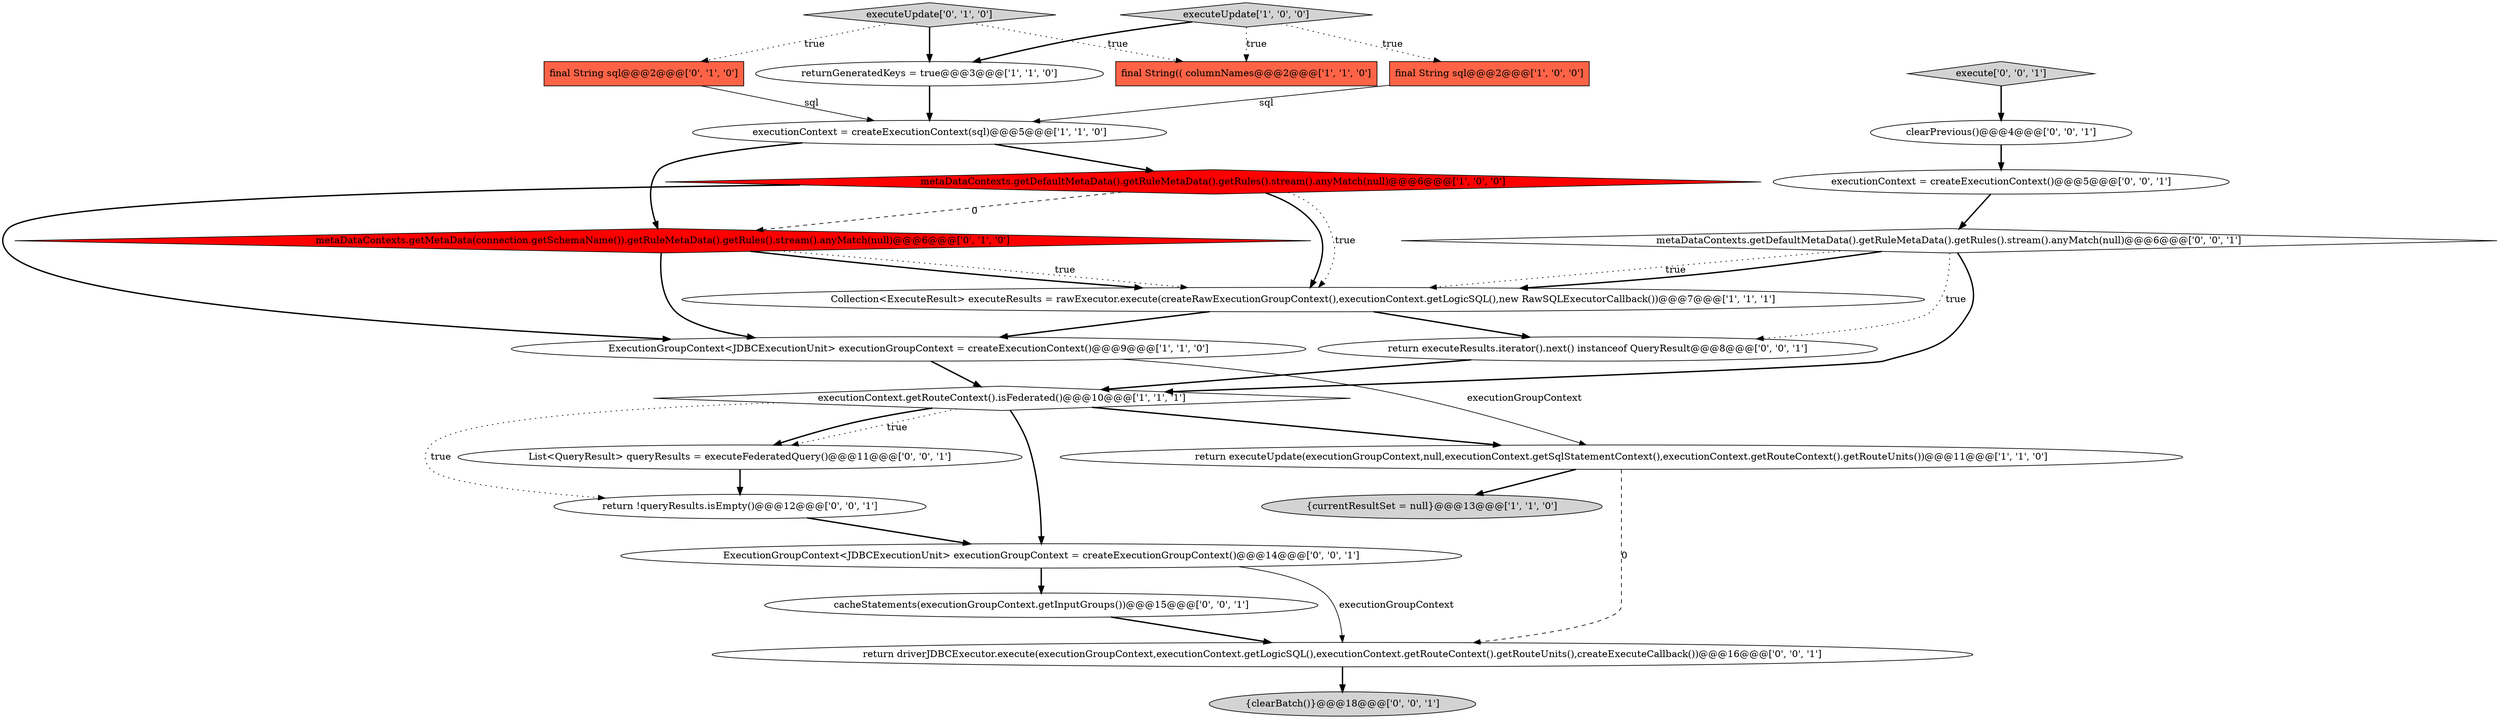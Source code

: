 digraph {
21 [style = filled, label = "clearPrevious()@@@4@@@['0', '0', '1']", fillcolor = white, shape = ellipse image = "AAA0AAABBB3BBB"];
11 [style = filled, label = "final String sql@@@2@@@['0', '1', '0']", fillcolor = tomato, shape = box image = "AAA0AAABBB2BBB"];
14 [style = filled, label = "cacheStatements(executionGroupContext.getInputGroups())@@@15@@@['0', '0', '1']", fillcolor = white, shape = ellipse image = "AAA0AAABBB3BBB"];
20 [style = filled, label = "executionContext = createExecutionContext()@@@5@@@['0', '0', '1']", fillcolor = white, shape = ellipse image = "AAA0AAABBB3BBB"];
13 [style = filled, label = "executeUpdate['0', '1', '0']", fillcolor = lightgray, shape = diamond image = "AAA0AAABBB2BBB"];
22 [style = filled, label = "{clearBatch()}@@@18@@@['0', '0', '1']", fillcolor = lightgray, shape = ellipse image = "AAA0AAABBB3BBB"];
5 [style = filled, label = "Collection<ExecuteResult> executeResults = rawExecutor.execute(createRawExecutionGroupContext(),executionContext.getLogicSQL(),new RawSQLExecutorCallback())@@@7@@@['1', '1', '1']", fillcolor = white, shape = ellipse image = "AAA0AAABBB1BBB"];
8 [style = filled, label = "{currentResultSet = null}@@@13@@@['1', '1', '0']", fillcolor = lightgray, shape = ellipse image = "AAA0AAABBB1BBB"];
0 [style = filled, label = "executionContext = createExecutionContext(sql)@@@5@@@['1', '1', '0']", fillcolor = white, shape = ellipse image = "AAA0AAABBB1BBB"];
10 [style = filled, label = "executeUpdate['1', '0', '0']", fillcolor = lightgray, shape = diamond image = "AAA0AAABBB1BBB"];
15 [style = filled, label = "ExecutionGroupContext<JDBCExecutionUnit> executionGroupContext = createExecutionGroupContext()@@@14@@@['0', '0', '1']", fillcolor = white, shape = ellipse image = "AAA0AAABBB3BBB"];
12 [style = filled, label = "metaDataContexts.getMetaData(connection.getSchemaName()).getRuleMetaData().getRules().stream().anyMatch(null)@@@6@@@['0', '1', '0']", fillcolor = red, shape = diamond image = "AAA1AAABBB2BBB"];
24 [style = filled, label = "return !queryResults.isEmpty()@@@12@@@['0', '0', '1']", fillcolor = white, shape = ellipse image = "AAA0AAABBB3BBB"];
17 [style = filled, label = "List<QueryResult> queryResults = executeFederatedQuery()@@@11@@@['0', '0', '1']", fillcolor = white, shape = ellipse image = "AAA0AAABBB3BBB"];
18 [style = filled, label = "return executeResults.iterator().next() instanceof QueryResult@@@8@@@['0', '0', '1']", fillcolor = white, shape = ellipse image = "AAA0AAABBB3BBB"];
6 [style = filled, label = "metaDataContexts.getDefaultMetaData().getRuleMetaData().getRules().stream().anyMatch(null)@@@6@@@['1', '0', '0']", fillcolor = red, shape = diamond image = "AAA1AAABBB1BBB"];
9 [style = filled, label = "final String(( columnNames@@@2@@@['1', '1', '0']", fillcolor = tomato, shape = box image = "AAA0AAABBB1BBB"];
16 [style = filled, label = "metaDataContexts.getDefaultMetaData().getRuleMetaData().getRules().stream().anyMatch(null)@@@6@@@['0', '0', '1']", fillcolor = white, shape = diamond image = "AAA0AAABBB3BBB"];
23 [style = filled, label = "return driverJDBCExecutor.execute(executionGroupContext,executionContext.getLogicSQL(),executionContext.getRouteContext().getRouteUnits(),createExecuteCallback())@@@16@@@['0', '0', '1']", fillcolor = white, shape = ellipse image = "AAA0AAABBB3BBB"];
7 [style = filled, label = "final String sql@@@2@@@['1', '0', '0']", fillcolor = tomato, shape = box image = "AAA0AAABBB1BBB"];
3 [style = filled, label = "ExecutionGroupContext<JDBCExecutionUnit> executionGroupContext = createExecutionContext()@@@9@@@['1', '1', '0']", fillcolor = white, shape = ellipse image = "AAA0AAABBB1BBB"];
1 [style = filled, label = "executionContext.getRouteContext().isFederated()@@@10@@@['1', '1', '1']", fillcolor = white, shape = diamond image = "AAA0AAABBB1BBB"];
2 [style = filled, label = "returnGeneratedKeys = true@@@3@@@['1', '1', '0']", fillcolor = white, shape = ellipse image = "AAA0AAABBB1BBB"];
4 [style = filled, label = "return executeUpdate(executionGroupContext,null,executionContext.getSqlStatementContext(),executionContext.getRouteContext().getRouteUnits())@@@11@@@['1', '1', '0']", fillcolor = white, shape = ellipse image = "AAA0AAABBB1BBB"];
19 [style = filled, label = "execute['0', '0', '1']", fillcolor = lightgray, shape = diamond image = "AAA0AAABBB3BBB"];
5->3 [style = bold, label=""];
6->3 [style = bold, label=""];
1->4 [style = bold, label=""];
12->5 [style = bold, label=""];
3->1 [style = bold, label=""];
15->14 [style = bold, label=""];
1->17 [style = dotted, label="true"];
0->6 [style = bold, label=""];
16->18 [style = dotted, label="true"];
1->15 [style = bold, label=""];
0->12 [style = bold, label=""];
1->24 [style = dotted, label="true"];
5->18 [style = bold, label=""];
3->4 [style = solid, label="executionGroupContext"];
11->0 [style = solid, label="sql"];
10->9 [style = dotted, label="true"];
1->17 [style = bold, label=""];
6->12 [style = dashed, label="0"];
6->5 [style = bold, label=""];
2->0 [style = bold, label=""];
17->24 [style = bold, label=""];
23->22 [style = bold, label=""];
21->20 [style = bold, label=""];
20->16 [style = bold, label=""];
14->23 [style = bold, label=""];
18->1 [style = bold, label=""];
16->1 [style = bold, label=""];
12->5 [style = dotted, label="true"];
13->9 [style = dotted, label="true"];
15->23 [style = solid, label="executionGroupContext"];
16->5 [style = dotted, label="true"];
16->5 [style = bold, label=""];
4->8 [style = bold, label=""];
13->11 [style = dotted, label="true"];
10->2 [style = bold, label=""];
12->3 [style = bold, label=""];
4->23 [style = dashed, label="0"];
7->0 [style = solid, label="sql"];
10->7 [style = dotted, label="true"];
6->5 [style = dotted, label="true"];
13->2 [style = bold, label=""];
24->15 [style = bold, label=""];
19->21 [style = bold, label=""];
}
